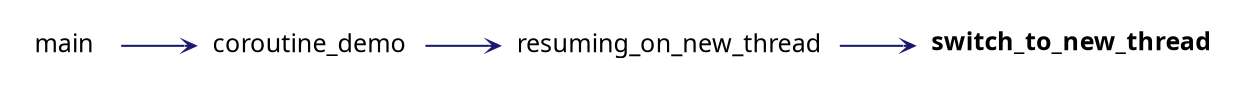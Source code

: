 digraph "switch_to_new_thread"
{
 // INTERACTIVE_SVG=YES
 // LATEX_PDF_SIZE
  graph [];
  edge [fontname=Ubuntu labelfontsize=10 arrowhead=open arrowtail=open arrowsize=0.5];
  node [fontname=Ubuntu fontsize=12 shape=plaintext];
  rankdir="RL";
  Node1 [label=<<b>switch_to_new_thread</b>> tooltip=" " ];
  Node1 -> Node2 [dir="back",color="midnightblue"style="solid"];
  Node2 [label="resuming_on_new_thread" URL="$group__cor20.html#ga6580d0dc11a9d93ee20930d08e18daba" tooltip=" " ];
  Node2 -> Node3 [dir="back",color="midnightblue"style="solid"];
  Node3 [label="coroutine_demo" URL="$group__cor20.html#gad60476e89c26d10aeb283520ea014983" tooltip=" " ];
  Node3 -> Node4 [dir="back",color="midnightblue"style="solid"];
  Node4 [label="main" URL="$group__CPP20.html#gae66f6b31b5ad750f1fe042a706a4e3d4" tooltip=" " ];
}
